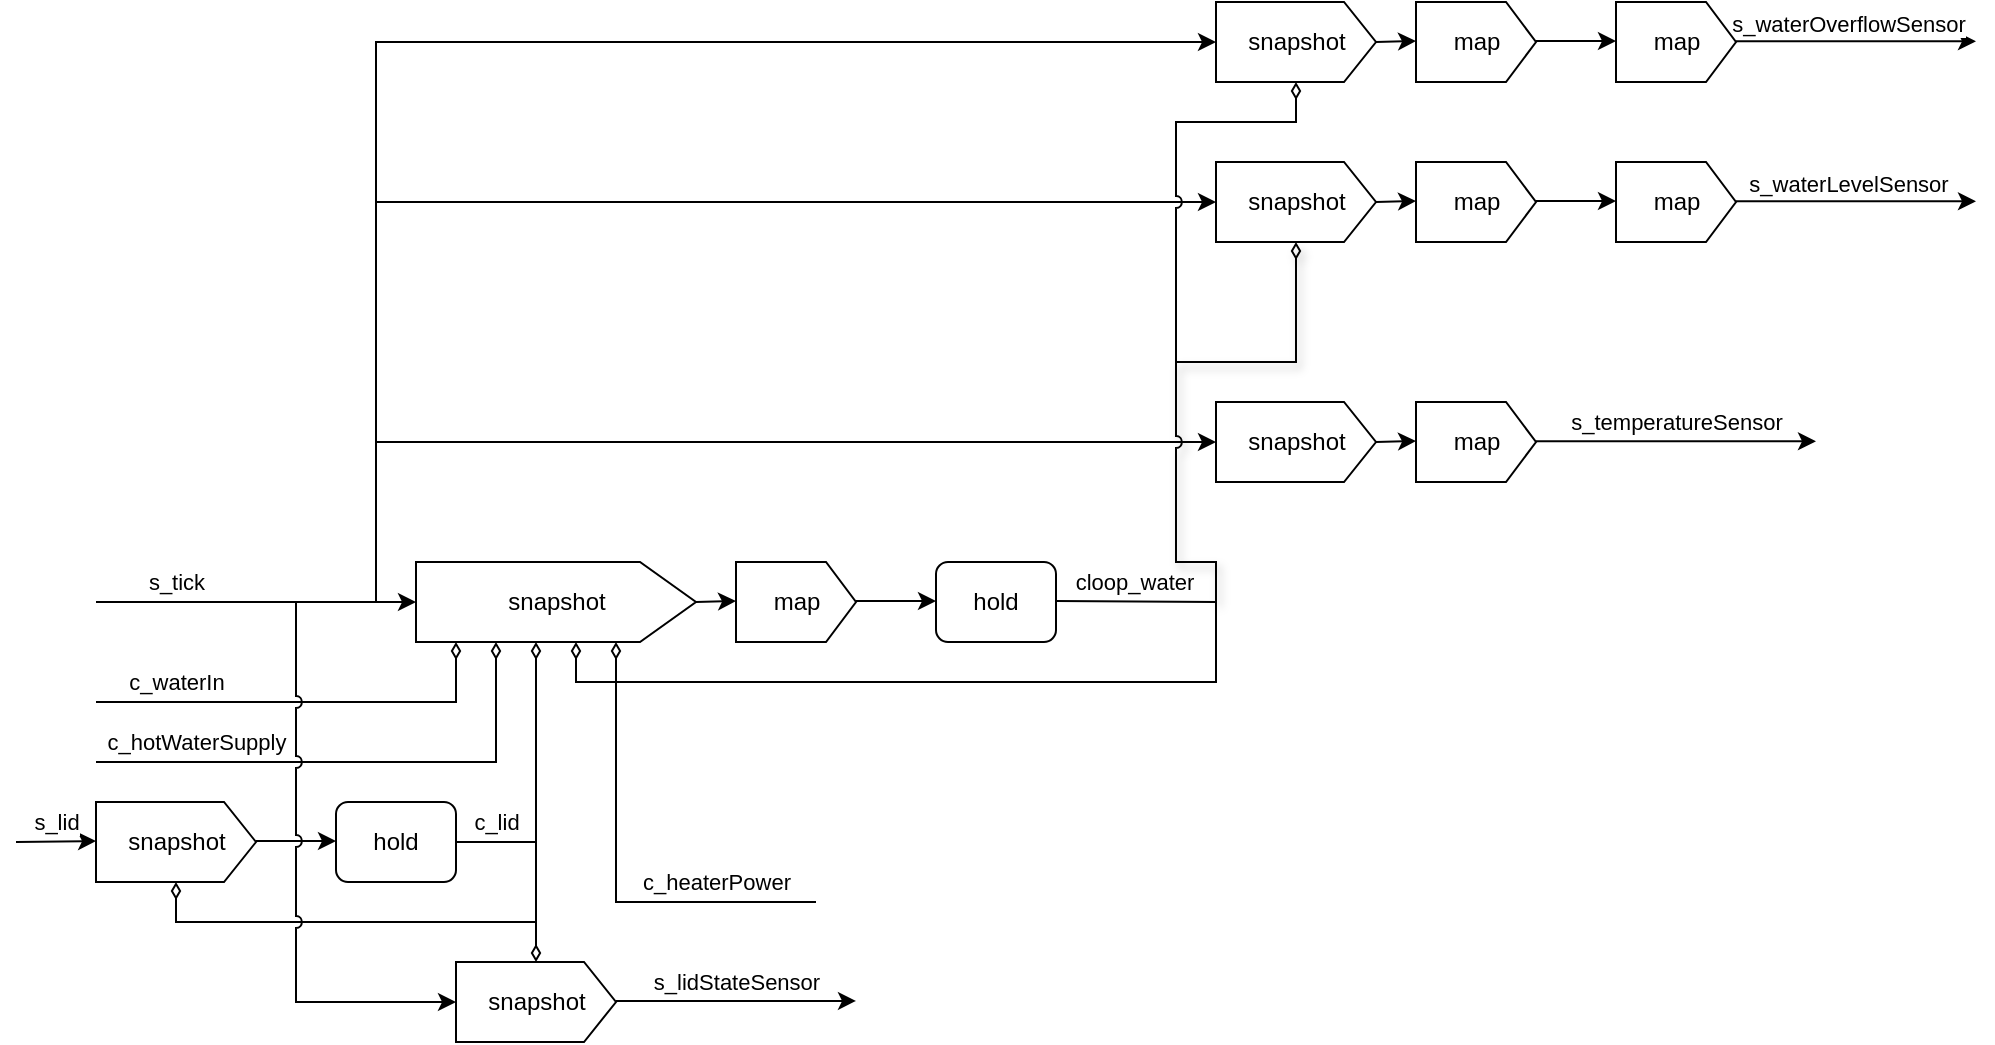 <mxfile version="24.4.13" type="device">
  <diagram name="ページ1" id="k77hH-t1EX4poBVN0Gb5">
    <mxGraphModel dx="1827" dy="637" grid="1" gridSize="10" guides="1" tooltips="1" connect="1" arrows="1" fold="1" page="1" pageScale="1" pageWidth="827" pageHeight="1169" math="0" shadow="0">
      <root>
        <mxCell id="0" />
        <mxCell id="1" parent="0" />
        <mxCell id="Pn6DxleoKFpKGf7jSAV9-3" value="" style="endArrow=diamondThin;html=1;rounded=0;endFill=0;" parent="1" edge="1">
          <mxGeometry width="50" height="50" relative="1" as="geometry">
            <mxPoint x="220" y="500" as="sourcePoint" />
            <mxPoint x="40" y="480" as="targetPoint" />
            <Array as="points">
              <mxPoint x="40" y="500" />
            </Array>
          </mxGeometry>
        </mxCell>
        <mxCell id="Pn6DxleoKFpKGf7jSAV9-2" value="" style="endArrow=classic;html=1;rounded=0;" parent="1" edge="1">
          <mxGeometry width="50" height="50" relative="1" as="geometry">
            <mxPoint x="80" y="459.5" as="sourcePoint" />
            <mxPoint x="120" y="459.5" as="targetPoint" />
          </mxGeometry>
        </mxCell>
        <mxCell id="7GQVdREtzUYm5JAvJ8pU-1" value="" style="endArrow=diamondThin;html=1;rounded=0;endFill=0;" parent="1" edge="1">
          <mxGeometry width="50" height="50" relative="1" as="geometry">
            <mxPoint y="390" as="sourcePoint" />
            <mxPoint x="180" y="360" as="targetPoint" />
            <Array as="points">
              <mxPoint x="180" y="390" />
            </Array>
          </mxGeometry>
        </mxCell>
        <mxCell id="7GQVdREtzUYm5JAvJ8pU-6" value="c_waterIn" style="edgeLabel;html=1;align=center;verticalAlign=middle;resizable=0;points=[];" parent="7GQVdREtzUYm5JAvJ8pU-1" vertex="1" connectable="0">
          <mxGeometry x="0.06" y="3" relative="1" as="geometry">
            <mxPoint x="-72" y="-7" as="offset" />
          </mxGeometry>
        </mxCell>
        <mxCell id="7GQVdREtzUYm5JAvJ8pU-2" value="" style="endArrow=classic;html=1;rounded=0;" parent="1" edge="1">
          <mxGeometry width="50" height="50" relative="1" as="geometry">
            <mxPoint y="340" as="sourcePoint" />
            <mxPoint x="160" y="340" as="targetPoint" />
          </mxGeometry>
        </mxCell>
        <mxCell id="7GQVdREtzUYm5JAvJ8pU-7" value="s_tick" style="edgeLabel;html=1;align=center;verticalAlign=middle;resizable=0;points=[];" parent="7GQVdREtzUYm5JAvJ8pU-2" vertex="1" connectable="0">
          <mxGeometry x="-0.24" y="2" relative="1" as="geometry">
            <mxPoint x="-21" y="-8" as="offset" />
          </mxGeometry>
        </mxCell>
        <mxCell id="7GQVdREtzUYm5JAvJ8pU-3" value="" style="endArrow=diamondThin;html=1;rounded=0;endFill=0;jumpStyle=arc;" parent="1" edge="1">
          <mxGeometry width="50" height="50" relative="1" as="geometry">
            <mxPoint x="360" y="490" as="sourcePoint" />
            <mxPoint x="260" y="360" as="targetPoint" />
            <Array as="points">
              <mxPoint x="260" y="490" />
            </Array>
          </mxGeometry>
        </mxCell>
        <mxCell id="7GQVdREtzUYm5JAvJ8pU-8" value="c_heaterPower" style="edgeLabel;html=1;align=center;verticalAlign=middle;resizable=0;points=[];" parent="7GQVdREtzUYm5JAvJ8pU-3" vertex="1" connectable="0">
          <mxGeometry x="-0.19" y="3" relative="1" as="geometry">
            <mxPoint x="43" y="-13" as="offset" />
          </mxGeometry>
        </mxCell>
        <mxCell id="7GQVdREtzUYm5JAvJ8pU-4" value="" style="endArrow=diamondThin;html=1;rounded=0;endFill=0;" parent="1" edge="1">
          <mxGeometry width="50" height="50" relative="1" as="geometry">
            <mxPoint y="420" as="sourcePoint" />
            <mxPoint x="200" y="360" as="targetPoint" />
            <Array as="points">
              <mxPoint x="200" y="420" />
            </Array>
          </mxGeometry>
        </mxCell>
        <mxCell id="7GQVdREtzUYm5JAvJ8pU-9" value="c_hotWaterSupply" style="edgeLabel;html=1;align=center;verticalAlign=middle;resizable=0;points=[];" parent="7GQVdREtzUYm5JAvJ8pU-4" vertex="1" connectable="0">
          <mxGeometry x="0.035" y="2" relative="1" as="geometry">
            <mxPoint x="-85" y="-8" as="offset" />
          </mxGeometry>
        </mxCell>
        <mxCell id="7GQVdREtzUYm5JAvJ8pU-5" value="" style="endArrow=classic;html=1;rounded=0;" parent="1" edge="1">
          <mxGeometry width="50" height="50" relative="1" as="geometry">
            <mxPoint x="-40" y="460" as="sourcePoint" />
            <mxPoint y="459.5" as="targetPoint" />
          </mxGeometry>
        </mxCell>
        <mxCell id="7GQVdREtzUYm5JAvJ8pU-10" value="s_lid" style="edgeLabel;html=1;align=center;verticalAlign=middle;resizable=0;points=[];" parent="7GQVdREtzUYm5JAvJ8pU-5" vertex="1" connectable="0">
          <mxGeometry x="-0.165" y="-3" relative="1" as="geometry">
            <mxPoint x="3" y="-13" as="offset" />
          </mxGeometry>
        </mxCell>
        <mxCell id="7GQVdREtzUYm5JAvJ8pU-11" value="hold" style="rounded=1;whiteSpace=wrap;html=1;" parent="1" vertex="1">
          <mxGeometry x="120" y="440" width="60" height="40" as="geometry" />
        </mxCell>
        <mxCell id="7GQVdREtzUYm5JAvJ8pU-13" value="" style="endArrow=diamondThin;html=1;rounded=0;endFill=0;" parent="1" edge="1">
          <mxGeometry width="50" height="50" relative="1" as="geometry">
            <mxPoint x="180" y="460" as="sourcePoint" />
            <mxPoint x="220" y="360" as="targetPoint" />
            <Array as="points">
              <mxPoint x="220" y="460" />
            </Array>
          </mxGeometry>
        </mxCell>
        <mxCell id="7GQVdREtzUYm5JAvJ8pU-14" value="c_lid" style="edgeLabel;html=1;align=center;verticalAlign=middle;resizable=0;points=[];" parent="7GQVdREtzUYm5JAvJ8pU-13" vertex="1" connectable="0">
          <mxGeometry x="0.06" y="3" relative="1" as="geometry">
            <mxPoint x="-17" y="24" as="offset" />
          </mxGeometry>
        </mxCell>
        <mxCell id="7GQVdREtzUYm5JAvJ8pU-20" value="&lt;span style=&quot;color: rgba(0, 0, 0, 0); font-family: monospace; font-size: 0px; text-align: start; background-color: rgb(27, 29, 30);&quot;&gt;%3CmxGraphModel%3E%3Croot%3E%3CmxCell%20id%3D%220%22%2F%3E%3CmxCell%20id%3D%221%22%20parent%3D%220%22%2F%3E%3CmxCell%20id%3D%222%22%20value%3D%22%22%20style%3D%22endArrow%3DdiamondThin%3Bhtml%3D1%3Brounded%3D0%3BendFill%3D1%3B%22%20edge%3D%221%22%20parent%3D%221%22%3E%3CmxGeometry%20width%3D%2250%22%20height%3D%2250%22%20relative%3D%221%22%20as%3D%22geometry%22%3E%3CmxPoint%20x%3D%22220%22%20y%3D%22439.5%22%20as%3D%22sourcePoint%22%2F%3E%3CmxPoint%20x%3D%22300%22%20y%3D%22440%22%20as%3D%22targetPoint%22%2F%3E%3C%2FmxGeometry%3E%3C%2FmxCell%3E%3CmxCell%20id%3D%223%22%20value%3D%22c_lid%22%20style%3D%22edgeLabel%3Bhtml%3D1%3Balign%3Dcenter%3BverticalAlign%3Dmiddle%3Bresizable%3D0%3Bpoints%3D%5B%5D%3B%22%20vertex%3D%221%22%20connectable%3D%220%22%20parent%3D%222%22%3E%3CmxGeometry%20x%3D%220.06%22%20y%3D%223%22%20relative%3D%221%22%20as%3D%22geometry%22%3E%3CmxPoint%20x%3D%22-4%22%20y%3D%22-7%22%20as%3D%22offset%22%2F%3E%3C%2FmxGeometry%3E%3C%2FmxCell%3E%3C%2Froot%3E%3C%2FmxGraphModel%3E&lt;/span&gt;" style="edgeLabel;html=1;align=center;verticalAlign=middle;resizable=0;points=[];" parent="7GQVdREtzUYm5JAvJ8pU-13" vertex="1" connectable="0">
          <mxGeometry x="0.615" y="-2" relative="1" as="geometry">
            <mxPoint as="offset" />
          </mxGeometry>
        </mxCell>
        <mxCell id="7GQVdREtzUYm5JAvJ8pU-15" value="snapshot" style="verticalLabelPosition=middle;verticalAlign=middle;html=1;shape=offPageConnector;rounded=0;size=0.2;direction=north;labelPosition=center;align=center;" parent="1" vertex="1">
          <mxGeometry x="160" y="320" width="140" height="40" as="geometry" />
        </mxCell>
        <mxCell id="7GQVdREtzUYm5JAvJ8pU-16" value="" style="endArrow=classic;html=1;rounded=0;" parent="1" edge="1">
          <mxGeometry width="50" height="50" relative="1" as="geometry">
            <mxPoint x="300" y="340" as="sourcePoint" />
            <mxPoint x="320" y="339.5" as="targetPoint" />
          </mxGeometry>
        </mxCell>
        <mxCell id="7GQVdREtzUYm5JAvJ8pU-17" value="map" style="verticalLabelPosition=middle;verticalAlign=middle;html=1;shape=offPageConnector;rounded=0;size=0.25;direction=north;labelPosition=center;align=center;" parent="1" vertex="1">
          <mxGeometry x="320" y="320" width="60" height="40" as="geometry" />
        </mxCell>
        <mxCell id="7GQVdREtzUYm5JAvJ8pU-18" value="hold" style="rounded=1;whiteSpace=wrap;html=1;" parent="1" vertex="1">
          <mxGeometry x="420" y="320" width="60" height="40" as="geometry" />
        </mxCell>
        <mxCell id="7GQVdREtzUYm5JAvJ8pU-19" value="" style="endArrow=classic;html=1;rounded=0;" parent="1" edge="1">
          <mxGeometry width="50" height="50" relative="1" as="geometry">
            <mxPoint x="380" y="339.5" as="sourcePoint" />
            <mxPoint x="420" y="339.5" as="targetPoint" />
          </mxGeometry>
        </mxCell>
        <mxCell id="7GQVdREtzUYm5JAvJ8pU-21" value="" style="endArrow=diamondThin;html=1;rounded=0;endFill=0;" parent="1" edge="1">
          <mxGeometry width="50" height="50" relative="1" as="geometry">
            <mxPoint x="480" y="339.5" as="sourcePoint" />
            <mxPoint x="240" y="360" as="targetPoint" />
            <Array as="points">
              <mxPoint x="560" y="340" />
              <mxPoint x="560" y="380" />
              <mxPoint x="240" y="380" />
            </Array>
          </mxGeometry>
        </mxCell>
        <mxCell id="7GQVdREtzUYm5JAvJ8pU-22" value="cloop_water" style="edgeLabel;html=1;align=center;verticalAlign=middle;resizable=0;points=[];" parent="7GQVdREtzUYm5JAvJ8pU-21" vertex="1" connectable="0">
          <mxGeometry x="0.06" y="3" relative="1" as="geometry">
            <mxPoint x="83" y="-53" as="offset" />
          </mxGeometry>
        </mxCell>
        <mxCell id="7GQVdREtzUYm5JAvJ8pU-23" value="&lt;span style=&quot;color: rgba(0, 0, 0, 0); font-family: monospace; font-size: 0px; text-align: start; background-color: rgb(27, 29, 30);&quot;&gt;%3CmxGraphModel%3E%3Croot%3E%3CmxCell%20id%3D%220%22%2F%3E%3CmxCell%20id%3D%221%22%20parent%3D%220%22%2F%3E%3CmxCell%20id%3D%222%22%20value%3D%22%22%20style%3D%22endArrow%3DdiamondThin%3Bhtml%3D1%3Brounded%3D0%3BendFill%3D1%3B%22%20edge%3D%221%22%20parent%3D%221%22%3E%3CmxGeometry%20width%3D%2250%22%20height%3D%2250%22%20relative%3D%221%22%20as%3D%22geometry%22%3E%3CmxPoint%20x%3D%22220%22%20y%3D%22439.5%22%20as%3D%22sourcePoint%22%2F%3E%3CmxPoint%20x%3D%22300%22%20y%3D%22440%22%20as%3D%22targetPoint%22%2F%3E%3C%2FmxGeometry%3E%3C%2FmxCell%3E%3CmxCell%20id%3D%223%22%20value%3D%22c_lid%22%20style%3D%22edgeLabel%3Bhtml%3D1%3Balign%3Dcenter%3BverticalAlign%3Dmiddle%3Bresizable%3D0%3Bpoints%3D%5B%5D%3B%22%20vertex%3D%221%22%20connectable%3D%220%22%20parent%3D%222%22%3E%3CmxGeometry%20x%3D%220.06%22%20y%3D%223%22%20relative%3D%221%22%20as%3D%22geometry%22%3E%3CmxPoint%20x%3D%22-4%22%20y%3D%22-7%22%20as%3D%22offset%22%2F%3E%3C%2FmxGeometry%3E%3C%2FmxCell%3E%3C%2Froot%3E%3C%2FmxGraphModel%3E&lt;/span&gt;" style="edgeLabel;html=1;align=center;verticalAlign=middle;resizable=0;points=[];" parent="7GQVdREtzUYm5JAvJ8pU-21" vertex="1" connectable="0">
          <mxGeometry x="0.615" y="-2" relative="1" as="geometry">
            <mxPoint as="offset" />
          </mxGeometry>
        </mxCell>
        <mxCell id="7GQVdREtzUYm5JAvJ8pU-26" value="" style="endArrow=classic;html=1;rounded=0;" parent="1" edge="1">
          <mxGeometry width="50" height="50" relative="1" as="geometry">
            <mxPoint x="140" y="340" as="sourcePoint" />
            <mxPoint x="560" y="260" as="targetPoint" />
            <Array as="points">
              <mxPoint x="140" y="260" />
            </Array>
          </mxGeometry>
        </mxCell>
        <mxCell id="7GQVdREtzUYm5JAvJ8pU-34" value="snapshot" style="verticalLabelPosition=middle;verticalAlign=middle;html=1;shape=offPageConnector;rounded=0;size=0.2;direction=north;labelPosition=center;align=center;" parent="1" vertex="1">
          <mxGeometry x="560" y="240" width="80" height="40" as="geometry" />
        </mxCell>
        <mxCell id="7GQVdREtzUYm5JAvJ8pU-37" value="" style="endArrow=classic;html=1;rounded=0;" parent="1" edge="1">
          <mxGeometry width="50" height="50" relative="1" as="geometry">
            <mxPoint x="720" y="259.64" as="sourcePoint" />
            <mxPoint x="860" y="259.64" as="targetPoint" />
          </mxGeometry>
        </mxCell>
        <mxCell id="7GQVdREtzUYm5JAvJ8pU-38" value="s_temperatureSensor" style="edgeLabel;html=1;align=center;verticalAlign=middle;resizable=0;points=[];" parent="7GQVdREtzUYm5JAvJ8pU-37" vertex="1" connectable="0">
          <mxGeometry x="0.224" y="2" relative="1" as="geometry">
            <mxPoint x="-16" y="-8" as="offset" />
          </mxGeometry>
        </mxCell>
        <mxCell id="7GQVdREtzUYm5JAvJ8pU-39" value="snapshot" style="verticalLabelPosition=middle;verticalAlign=middle;html=1;shape=offPageConnector;rounded=0;size=0.2;direction=north;labelPosition=center;align=center;" parent="1" vertex="1">
          <mxGeometry x="560" y="120" width="80" height="40" as="geometry" />
        </mxCell>
        <mxCell id="7GQVdREtzUYm5JAvJ8pU-40" value="" style="endArrow=diamondThin;html=1;rounded=0;endFill=0;shadow=1;jumpStyle=arc;" parent="1" edge="1">
          <mxGeometry width="50" height="50" relative="1" as="geometry">
            <mxPoint x="560" y="340" as="sourcePoint" />
            <mxPoint x="600" y="160" as="targetPoint" />
            <Array as="points">
              <mxPoint x="560" y="320" />
              <mxPoint x="540" y="320" />
              <mxPoint x="540" y="220" />
              <mxPoint x="600" y="220" />
            </Array>
          </mxGeometry>
        </mxCell>
        <mxCell id="7GQVdREtzUYm5JAvJ8pU-41" value="" style="endArrow=classic;html=1;rounded=0;" parent="1" edge="1">
          <mxGeometry width="50" height="50" relative="1" as="geometry">
            <mxPoint x="140" y="260" as="sourcePoint" />
            <mxPoint x="560" y="140" as="targetPoint" />
            <Array as="points">
              <mxPoint x="140" y="140" />
            </Array>
          </mxGeometry>
        </mxCell>
        <mxCell id="7GQVdREtzUYm5JAvJ8pU-42" value="" style="endArrow=classic;html=1;rounded=0;" parent="1" edge="1">
          <mxGeometry width="50" height="50" relative="1" as="geometry">
            <mxPoint x="820" y="139.64" as="sourcePoint" />
            <mxPoint x="940" y="139.64" as="targetPoint" />
          </mxGeometry>
        </mxCell>
        <mxCell id="7GQVdREtzUYm5JAvJ8pU-43" value="s_waterLevelSensor" style="edgeLabel;html=1;align=center;verticalAlign=middle;resizable=0;points=[];" parent="7GQVdREtzUYm5JAvJ8pU-42" vertex="1" connectable="0">
          <mxGeometry x="-0.063" y="-6" relative="1" as="geometry">
            <mxPoint y="-15" as="offset" />
          </mxGeometry>
        </mxCell>
        <mxCell id="7GQVdREtzUYm5JAvJ8pU-44" value="snapshot" style="verticalLabelPosition=middle;verticalAlign=middle;html=1;shape=offPageConnector;rounded=0;size=0.2;direction=north;labelPosition=center;align=center;" parent="1" vertex="1">
          <mxGeometry x="560" y="40" width="80" height="40" as="geometry" />
        </mxCell>
        <mxCell id="7GQVdREtzUYm5JAvJ8pU-45" value="" style="endArrow=diamondThin;html=1;rounded=0;endFill=0;jumpStyle=arc;" parent="1" edge="1">
          <mxGeometry width="50" height="50" relative="1" as="geometry">
            <mxPoint x="540" y="220" as="sourcePoint" />
            <mxPoint x="600" y="80" as="targetPoint" />
            <Array as="points">
              <mxPoint x="540" y="100" />
              <mxPoint x="600" y="100" />
            </Array>
          </mxGeometry>
        </mxCell>
        <mxCell id="7GQVdREtzUYm5JAvJ8pU-46" value="" style="endArrow=classic;html=1;rounded=0;" parent="1" edge="1">
          <mxGeometry width="50" height="50" relative="1" as="geometry">
            <mxPoint x="140" y="140" as="sourcePoint" />
            <mxPoint x="560" y="60" as="targetPoint" />
            <Array as="points">
              <mxPoint x="140" y="60" />
            </Array>
          </mxGeometry>
        </mxCell>
        <mxCell id="7GQVdREtzUYm5JAvJ8pU-47" value="" style="endArrow=classic;html=1;rounded=0;" parent="1" edge="1">
          <mxGeometry width="50" height="50" relative="1" as="geometry">
            <mxPoint x="820" y="59.64" as="sourcePoint" />
            <mxPoint x="940" y="59.64" as="targetPoint" />
          </mxGeometry>
        </mxCell>
        <mxCell id="7GQVdREtzUYm5JAvJ8pU-48" value="s_waterOverflowSensor" style="edgeLabel;html=1;align=center;verticalAlign=middle;resizable=0;points=[];" parent="7GQVdREtzUYm5JAvJ8pU-47" vertex="1" connectable="0">
          <mxGeometry x="-0.063" y="-6" relative="1" as="geometry">
            <mxPoint y="-15" as="offset" />
          </mxGeometry>
        </mxCell>
        <mxCell id="7GQVdREtzUYm5JAvJ8pU-50" value="snapshot" style="verticalLabelPosition=middle;verticalAlign=middle;html=1;shape=offPageConnector;rounded=0;size=0.2;direction=north;labelPosition=center;align=center;" parent="1" vertex="1">
          <mxGeometry x="180" y="520" width="80" height="40" as="geometry" />
        </mxCell>
        <mxCell id="7GQVdREtzUYm5JAvJ8pU-51" value="" style="endArrow=diamondThin;html=1;rounded=0;endFill=0;" parent="1" edge="1">
          <mxGeometry width="50" height="50" relative="1" as="geometry">
            <mxPoint x="220" y="460" as="sourcePoint" />
            <mxPoint x="220" y="520" as="targetPoint" />
          </mxGeometry>
        </mxCell>
        <mxCell id="7GQVdREtzUYm5JAvJ8pU-52" value="" style="endArrow=classic;html=1;rounded=0;jumpStyle=arc;" parent="1" edge="1">
          <mxGeometry width="50" height="50" relative="1" as="geometry">
            <mxPoint x="100" y="340" as="sourcePoint" />
            <mxPoint x="180" y="540" as="targetPoint" />
            <Array as="points">
              <mxPoint x="100" y="540" />
            </Array>
          </mxGeometry>
        </mxCell>
        <mxCell id="7GQVdREtzUYm5JAvJ8pU-53" value="" style="endArrow=classic;html=1;rounded=0;" parent="1" edge="1">
          <mxGeometry width="50" height="50" relative="1" as="geometry">
            <mxPoint x="260" y="539.47" as="sourcePoint" />
            <mxPoint x="380" y="539.47" as="targetPoint" />
          </mxGeometry>
        </mxCell>
        <mxCell id="7GQVdREtzUYm5JAvJ8pU-54" value="s_lidStateSensor" style="edgeLabel;html=1;align=center;verticalAlign=middle;resizable=0;points=[];" parent="7GQVdREtzUYm5JAvJ8pU-53" vertex="1" connectable="0">
          <mxGeometry x="0.03" y="-2" relative="1" as="geometry">
            <mxPoint x="-2" y="-12" as="offset" />
          </mxGeometry>
        </mxCell>
        <mxCell id="Pn6DxleoKFpKGf7jSAV9-1" value="snapshot" style="verticalLabelPosition=middle;verticalAlign=middle;html=1;shape=offPageConnector;rounded=0;size=0.2;direction=north;labelPosition=center;align=center;" parent="1" vertex="1">
          <mxGeometry y="440" width="80" height="40" as="geometry" />
        </mxCell>
        <mxCell id="DPDExnDjynM09ua5WT8g-2" value="" style="endArrow=classic;html=1;rounded=0;" edge="1" parent="1">
          <mxGeometry width="50" height="50" relative="1" as="geometry">
            <mxPoint x="640" y="260" as="sourcePoint" />
            <mxPoint x="660" y="259.5" as="targetPoint" />
          </mxGeometry>
        </mxCell>
        <mxCell id="DPDExnDjynM09ua5WT8g-3" value="map" style="verticalLabelPosition=middle;verticalAlign=middle;html=1;shape=offPageConnector;rounded=0;size=0.25;direction=north;labelPosition=center;align=center;" vertex="1" parent="1">
          <mxGeometry x="660" y="240" width="60" height="40" as="geometry" />
        </mxCell>
        <mxCell id="DPDExnDjynM09ua5WT8g-5" value="" style="endArrow=classic;html=1;rounded=0;" edge="1" parent="1">
          <mxGeometry width="50" height="50" relative="1" as="geometry">
            <mxPoint x="640" y="140" as="sourcePoint" />
            <mxPoint x="660" y="139.5" as="targetPoint" />
          </mxGeometry>
        </mxCell>
        <mxCell id="DPDExnDjynM09ua5WT8g-6" value="map" style="verticalLabelPosition=middle;verticalAlign=middle;html=1;shape=offPageConnector;rounded=0;size=0.25;direction=north;labelPosition=center;align=center;" vertex="1" parent="1">
          <mxGeometry x="660" y="120" width="60" height="40" as="geometry" />
        </mxCell>
        <mxCell id="DPDExnDjynM09ua5WT8g-7" value="" style="endArrow=classic;html=1;rounded=0;" edge="1" parent="1">
          <mxGeometry width="50" height="50" relative="1" as="geometry">
            <mxPoint x="720" y="139.5" as="sourcePoint" />
            <mxPoint x="760" y="139.5" as="targetPoint" />
          </mxGeometry>
        </mxCell>
        <mxCell id="DPDExnDjynM09ua5WT8g-15" value="map" style="verticalLabelPosition=middle;verticalAlign=middle;html=1;shape=offPageConnector;rounded=0;size=0.25;direction=north;labelPosition=center;align=center;" vertex="1" parent="1">
          <mxGeometry x="760" y="120" width="60" height="40" as="geometry" />
        </mxCell>
        <mxCell id="DPDExnDjynM09ua5WT8g-21" value="" style="endArrow=classic;html=1;rounded=0;" edge="1" parent="1">
          <mxGeometry width="50" height="50" relative="1" as="geometry">
            <mxPoint x="640" y="60" as="sourcePoint" />
            <mxPoint x="660" y="59.5" as="targetPoint" />
          </mxGeometry>
        </mxCell>
        <mxCell id="DPDExnDjynM09ua5WT8g-22" value="map" style="verticalLabelPosition=middle;verticalAlign=middle;html=1;shape=offPageConnector;rounded=0;size=0.25;direction=north;labelPosition=center;align=center;" vertex="1" parent="1">
          <mxGeometry x="660" y="40" width="60" height="40" as="geometry" />
        </mxCell>
        <mxCell id="DPDExnDjynM09ua5WT8g-23" value="" style="endArrow=classic;html=1;rounded=0;" edge="1" parent="1">
          <mxGeometry width="50" height="50" relative="1" as="geometry">
            <mxPoint x="720" y="59.5" as="sourcePoint" />
            <mxPoint x="760" y="59.5" as="targetPoint" />
          </mxGeometry>
        </mxCell>
        <mxCell id="DPDExnDjynM09ua5WT8g-24" value="map" style="verticalLabelPosition=middle;verticalAlign=middle;html=1;shape=offPageConnector;rounded=0;size=0.25;direction=north;labelPosition=center;align=center;" vertex="1" parent="1">
          <mxGeometry x="760" y="40" width="60" height="40" as="geometry" />
        </mxCell>
      </root>
    </mxGraphModel>
  </diagram>
</mxfile>
